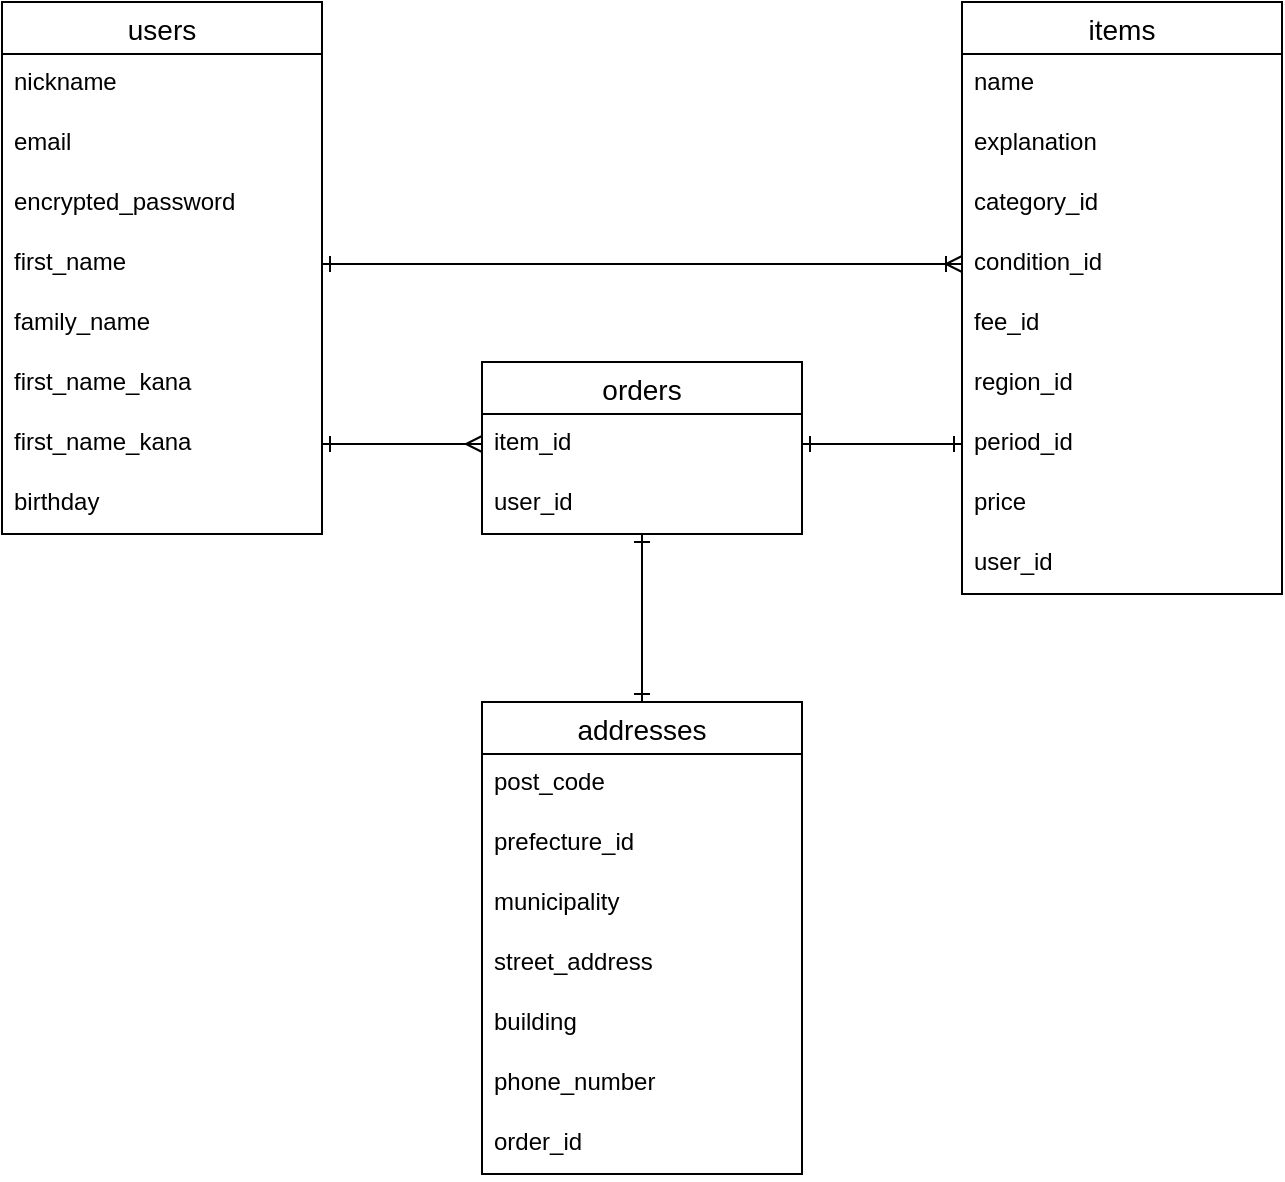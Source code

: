 <mxfile>
    <diagram id="klMzV1XxuY70GKRsuGnQ" name="ページ2">
        <mxGraphModel dx="1216" dy="779" grid="1" gridSize="10" guides="1" tooltips="1" connect="1" arrows="1" fold="1" page="1" pageScale="1" pageWidth="827" pageHeight="1169" math="0" shadow="0">
            <root>
                <mxCell id="0"/>
                <mxCell id="1" parent="0"/>
                <mxCell id="D5glQnNUzmF14yc3eRV_-1" value="users" style="swimlane;fontStyle=0;childLayout=stackLayout;horizontal=1;startSize=26;horizontalStack=0;resizeParent=1;resizeParentMax=0;resizeLast=0;collapsible=1;marginBottom=0;align=center;fontSize=14;" parent="1" vertex="1">
                    <mxGeometry x="120" y="320" width="160" height="266" as="geometry">
                        <mxRectangle x="120" y="320" width="70" height="30" as="alternateBounds"/>
                    </mxGeometry>
                </mxCell>
                <mxCell id="D5glQnNUzmF14yc3eRV_-2" value="nickname" style="text;strokeColor=none;fillColor=none;spacingLeft=4;spacingRight=4;overflow=hidden;rotatable=0;points=[[0,0.5],[1,0.5]];portConstraint=eastwest;fontSize=12;" parent="D5glQnNUzmF14yc3eRV_-1" vertex="1">
                    <mxGeometry y="26" width="160" height="30" as="geometry"/>
                </mxCell>
                <mxCell id="D5glQnNUzmF14yc3eRV_-3" value="email" style="text;strokeColor=none;fillColor=none;spacingLeft=4;spacingRight=4;overflow=hidden;rotatable=0;points=[[0,0.5],[1,0.5]];portConstraint=eastwest;fontSize=12;" parent="D5glQnNUzmF14yc3eRV_-1" vertex="1">
                    <mxGeometry y="56" width="160" height="30" as="geometry"/>
                </mxCell>
                <mxCell id="17" value="encrypted_password" style="text;strokeColor=none;fillColor=none;spacingLeft=4;spacingRight=4;overflow=hidden;rotatable=0;points=[[0,0.5],[1,0.5]];portConstraint=eastwest;fontSize=12;" parent="D5glQnNUzmF14yc3eRV_-1" vertex="1">
                    <mxGeometry y="86" width="160" height="30" as="geometry"/>
                </mxCell>
                <mxCell id="D5glQnNUzmF14yc3eRV_-4" value="first_name" style="text;strokeColor=none;fillColor=none;spacingLeft=4;spacingRight=4;overflow=hidden;rotatable=0;points=[[0,0.5],[1,0.5]];portConstraint=eastwest;fontSize=12;" parent="D5glQnNUzmF14yc3eRV_-1" vertex="1">
                    <mxGeometry y="116" width="160" height="30" as="geometry"/>
                </mxCell>
                <mxCell id="29" value="family_name" style="text;strokeColor=none;fillColor=none;spacingLeft=4;spacingRight=4;overflow=hidden;rotatable=0;points=[[0,0.5],[1,0.5]];portConstraint=eastwest;fontSize=12;" vertex="1" parent="D5glQnNUzmF14yc3eRV_-1">
                    <mxGeometry y="146" width="160" height="30" as="geometry"/>
                </mxCell>
                <mxCell id="30" value="first_name_kana" style="text;strokeColor=none;fillColor=none;spacingLeft=4;spacingRight=4;overflow=hidden;rotatable=0;points=[[0,0.5],[1,0.5]];portConstraint=eastwest;fontSize=12;" vertex="1" parent="D5glQnNUzmF14yc3eRV_-1">
                    <mxGeometry y="176" width="160" height="30" as="geometry"/>
                </mxCell>
                <mxCell id="D5glQnNUzmF14yc3eRV_-11" value="first_name_kana" style="text;strokeColor=none;fillColor=none;spacingLeft=4;spacingRight=4;overflow=hidden;rotatable=0;points=[[0,0.5],[1,0.5]];portConstraint=eastwest;fontSize=12;" parent="D5glQnNUzmF14yc3eRV_-1" vertex="1">
                    <mxGeometry y="206" width="160" height="30" as="geometry"/>
                </mxCell>
                <mxCell id="D5glQnNUzmF14yc3eRV_-12" value="birthday" style="text;strokeColor=none;fillColor=none;spacingLeft=4;spacingRight=4;overflow=hidden;rotatable=0;points=[[0,0.5],[1,0.5]];portConstraint=eastwest;fontSize=12;" parent="D5glQnNUzmF14yc3eRV_-1" vertex="1">
                    <mxGeometry y="236" width="160" height="30" as="geometry"/>
                </mxCell>
                <mxCell id="D5glQnNUzmF14yc3eRV_-5" value="items" style="swimlane;fontStyle=0;childLayout=stackLayout;horizontal=1;startSize=26;horizontalStack=0;resizeParent=1;resizeParentMax=0;resizeLast=0;collapsible=1;marginBottom=0;align=center;fontSize=14;" parent="1" vertex="1">
                    <mxGeometry x="600" y="320" width="160" height="296" as="geometry"/>
                </mxCell>
                <mxCell id="D5glQnNUzmF14yc3eRV_-6" value="name" style="text;strokeColor=none;fillColor=none;spacingLeft=4;spacingRight=4;overflow=hidden;rotatable=0;points=[[0,0.5],[1,0.5]];portConstraint=eastwest;fontSize=12;" parent="D5glQnNUzmF14yc3eRV_-5" vertex="1">
                    <mxGeometry y="26" width="160" height="30" as="geometry"/>
                </mxCell>
                <mxCell id="D5glQnNUzmF14yc3eRV_-8" value="explanation" style="text;strokeColor=none;fillColor=none;spacingLeft=4;spacingRight=4;overflow=hidden;rotatable=0;points=[[0,0.5],[1,0.5]];portConstraint=eastwest;fontSize=12;" parent="D5glQnNUzmF14yc3eRV_-5" vertex="1">
                    <mxGeometry y="56" width="160" height="30" as="geometry"/>
                </mxCell>
                <mxCell id="D5glQnNUzmF14yc3eRV_-15" value="category_id" style="text;strokeColor=none;fillColor=none;spacingLeft=4;spacingRight=4;overflow=hidden;rotatable=0;points=[[0,0.5],[1,0.5]];portConstraint=eastwest;fontSize=12;" parent="D5glQnNUzmF14yc3eRV_-5" vertex="1">
                    <mxGeometry y="86" width="160" height="30" as="geometry"/>
                </mxCell>
                <mxCell id="D5glQnNUzmF14yc3eRV_-14" value="condition_id" style="text;strokeColor=none;fillColor=none;spacingLeft=4;spacingRight=4;overflow=hidden;rotatable=0;points=[[0,0.5],[1,0.5]];portConstraint=eastwest;fontSize=12;" parent="D5glQnNUzmF14yc3eRV_-5" vertex="1">
                    <mxGeometry y="116" width="160" height="30" as="geometry"/>
                </mxCell>
                <mxCell id="D5glQnNUzmF14yc3eRV_-18" value="fee_id" style="text;strokeColor=none;fillColor=none;spacingLeft=4;spacingRight=4;overflow=hidden;rotatable=0;points=[[0,0.5],[1,0.5]];portConstraint=eastwest;fontSize=12;" parent="D5glQnNUzmF14yc3eRV_-5" vertex="1">
                    <mxGeometry y="146" width="160" height="30" as="geometry"/>
                </mxCell>
                <mxCell id="D5glQnNUzmF14yc3eRV_-19" value="region_id" style="text;strokeColor=none;fillColor=none;spacingLeft=4;spacingRight=4;overflow=hidden;rotatable=0;points=[[0,0.5],[1,0.5]];portConstraint=eastwest;fontSize=12;" parent="D5glQnNUzmF14yc3eRV_-5" vertex="1">
                    <mxGeometry y="176" width="160" height="30" as="geometry"/>
                </mxCell>
                <mxCell id="D5glQnNUzmF14yc3eRV_-20" value="period_id" style="text;strokeColor=none;fillColor=none;spacingLeft=4;spacingRight=4;overflow=hidden;rotatable=0;points=[[0,0.5],[1,0.5]];portConstraint=eastwest;fontSize=12;" parent="D5glQnNUzmF14yc3eRV_-5" vertex="1">
                    <mxGeometry y="206" width="160" height="30" as="geometry"/>
                </mxCell>
                <mxCell id="10" value="price" style="text;strokeColor=none;fillColor=none;spacingLeft=4;spacingRight=4;overflow=hidden;rotatable=0;points=[[0,0.5],[1,0.5]];portConstraint=eastwest;fontSize=12;" parent="D5glQnNUzmF14yc3eRV_-5" vertex="1">
                    <mxGeometry y="236" width="160" height="30" as="geometry"/>
                </mxCell>
                <mxCell id="D5glQnNUzmF14yc3eRV_-21" value="user_id" style="text;strokeColor=none;fillColor=none;spacingLeft=4;spacingRight=4;overflow=hidden;rotatable=0;points=[[0,0.5],[1,0.5]];portConstraint=eastwest;fontSize=12;" parent="D5glQnNUzmF14yc3eRV_-5" vertex="1">
                    <mxGeometry y="266" width="160" height="30" as="geometry"/>
                </mxCell>
                <mxCell id="D5glQnNUzmF14yc3eRV_-9" style="edgeStyle=none;html=1;exitX=1;exitY=0.5;exitDx=0;exitDy=0;entryX=0;entryY=0.5;entryDx=0;entryDy=0;startArrow=ERone;startFill=0;endArrow=ERoneToMany;endFill=0;" parent="1" source="D5glQnNUzmF14yc3eRV_-4" target="D5glQnNUzmF14yc3eRV_-14" edge="1">
                    <mxGeometry relative="1" as="geometry"/>
                </mxCell>
                <mxCell id="D5glQnNUzmF14yc3eRV_-23" value="orders" style="swimlane;fontStyle=0;childLayout=stackLayout;horizontal=1;startSize=26;horizontalStack=0;resizeParent=1;resizeParentMax=0;resizeLast=0;collapsible=1;marginBottom=0;align=center;fontSize=14;" parent="1" vertex="1">
                    <mxGeometry x="360" y="500" width="160" height="86" as="geometry"/>
                </mxCell>
                <mxCell id="24" value="item_id" style="text;strokeColor=none;fillColor=none;spacingLeft=4;spacingRight=4;overflow=hidden;rotatable=0;points=[[0,0.5],[1,0.5]];portConstraint=eastwest;fontSize=12;" parent="D5glQnNUzmF14yc3eRV_-23" vertex="1">
                    <mxGeometry y="26" width="160" height="30" as="geometry"/>
                </mxCell>
                <mxCell id="16" value="user_id" style="text;strokeColor=none;fillColor=none;spacingLeft=4;spacingRight=4;overflow=hidden;rotatable=0;points=[[0,0.5],[1,0.5]];portConstraint=eastwest;fontSize=12;" parent="D5glQnNUzmF14yc3eRV_-23" vertex="1">
                    <mxGeometry y="56" width="160" height="30" as="geometry"/>
                </mxCell>
                <mxCell id="5" value="addresses" style="swimlane;fontStyle=0;childLayout=stackLayout;horizontal=1;startSize=26;horizontalStack=0;resizeParent=1;resizeParentMax=0;resizeLast=0;collapsible=1;marginBottom=0;align=center;fontSize=14;" parent="1" vertex="1">
                    <mxGeometry x="360" y="670" width="160" height="236" as="geometry"/>
                </mxCell>
                <mxCell id="7" value="post_code" style="text;strokeColor=none;fillColor=none;spacingLeft=4;spacingRight=4;overflow=hidden;rotatable=0;points=[[0,0.5],[1,0.5]];portConstraint=eastwest;fontSize=12;" parent="5" vertex="1">
                    <mxGeometry y="26" width="160" height="30" as="geometry"/>
                </mxCell>
                <mxCell id="8" value="prefecture_id" style="text;strokeColor=none;fillColor=none;spacingLeft=4;spacingRight=4;overflow=hidden;rotatable=0;points=[[0,0.5],[1,0.5]];portConstraint=eastwest;fontSize=12;" parent="5" vertex="1">
                    <mxGeometry y="56" width="160" height="30" as="geometry"/>
                </mxCell>
                <mxCell id="20" value="municipality" style="text;strokeColor=none;fillColor=none;spacingLeft=4;spacingRight=4;overflow=hidden;rotatable=0;points=[[0,0.5],[1,0.5]];portConstraint=eastwest;fontSize=12;" parent="5" vertex="1">
                    <mxGeometry y="86" width="160" height="30" as="geometry"/>
                </mxCell>
                <mxCell id="21" value="street_address" style="text;strokeColor=none;fillColor=none;spacingLeft=4;spacingRight=4;overflow=hidden;rotatable=0;points=[[0,0.5],[1,0.5]];portConstraint=eastwest;fontSize=12;" parent="5" vertex="1">
                    <mxGeometry y="116" width="160" height="30" as="geometry"/>
                </mxCell>
                <mxCell id="22" value="building" style="text;strokeColor=none;fillColor=none;spacingLeft=4;spacingRight=4;overflow=hidden;rotatable=0;points=[[0,0.5],[1,0.5]];portConstraint=eastwest;fontSize=12;" parent="5" vertex="1">
                    <mxGeometry y="146" width="160" height="30" as="geometry"/>
                </mxCell>
                <mxCell id="23" value="phone_number" style="text;strokeColor=none;fillColor=none;spacingLeft=4;spacingRight=4;overflow=hidden;rotatable=0;points=[[0,0.5],[1,0.5]];portConstraint=eastwest;fontSize=12;" parent="5" vertex="1">
                    <mxGeometry y="176" width="160" height="30" as="geometry"/>
                </mxCell>
                <mxCell id="6" value="order_id" style="text;strokeColor=none;fillColor=none;spacingLeft=4;spacingRight=4;overflow=hidden;rotatable=0;points=[[0,0.5],[1,0.5]];portConstraint=eastwest;fontSize=12;" parent="5" vertex="1">
                    <mxGeometry y="206" width="160" height="30" as="geometry"/>
                </mxCell>
                <mxCell id="26" style="edgeStyle=none;html=1;startArrow=ERmany;startFill=0;endArrow=ERone;endFill=0;exitX=0;exitY=0.5;exitDx=0;exitDy=0;entryX=1;entryY=0.5;entryDx=0;entryDy=0;" parent="1" source="24" target="D5glQnNUzmF14yc3eRV_-11" edge="1">
                    <mxGeometry relative="1" as="geometry">
                        <mxPoint x="200" y="620" as="sourcePoint"/>
                        <mxPoint x="200" y="610" as="targetPoint"/>
                    </mxGeometry>
                </mxCell>
                <mxCell id="31" style="edgeStyle=none;html=1;entryX=0.5;entryY=0;entryDx=0;entryDy=0;endArrow=ERone;endFill=0;startArrow=ERone;startFill=0;exitX=0.5;exitY=1;exitDx=0;exitDy=0;" edge="1" parent="1" source="D5glQnNUzmF14yc3eRV_-23" target="5">
                    <mxGeometry relative="1" as="geometry">
                        <mxPoint x="430" y="590" as="sourcePoint"/>
                    </mxGeometry>
                </mxCell>
                <mxCell id="32" style="edgeStyle=none;html=1;exitX=1;exitY=0.5;exitDx=0;exitDy=0;entryX=0;entryY=0.5;entryDx=0;entryDy=0;startArrow=ERone;startFill=0;endArrow=ERone;endFill=0;" edge="1" parent="1" source="24" target="D5glQnNUzmF14yc3eRV_-20">
                    <mxGeometry relative="1" as="geometry"/>
                </mxCell>
            </root>
        </mxGraphModel>
    </diagram>
</mxfile>